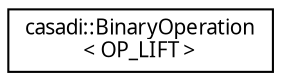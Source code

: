 digraph "Graphical Class Hierarchy"
{
  edge [fontname="FreeSans.ttf",fontsize="10",labelfontname="FreeSans.ttf",labelfontsize="10"];
  node [fontname="FreeSans.ttf",fontsize="10",shape=record];
  rankdir="LR";
  Node1 [label="casadi::BinaryOperation\l\< OP_LIFT \>",height=0.2,width=0.4,color="black", fillcolor="white", style="filled",URL="$d6/df1/structcasadi_1_1BinaryOperation_3_01OP__LIFT_01_4.html",tooltip="Inverse of error function. "];
}

